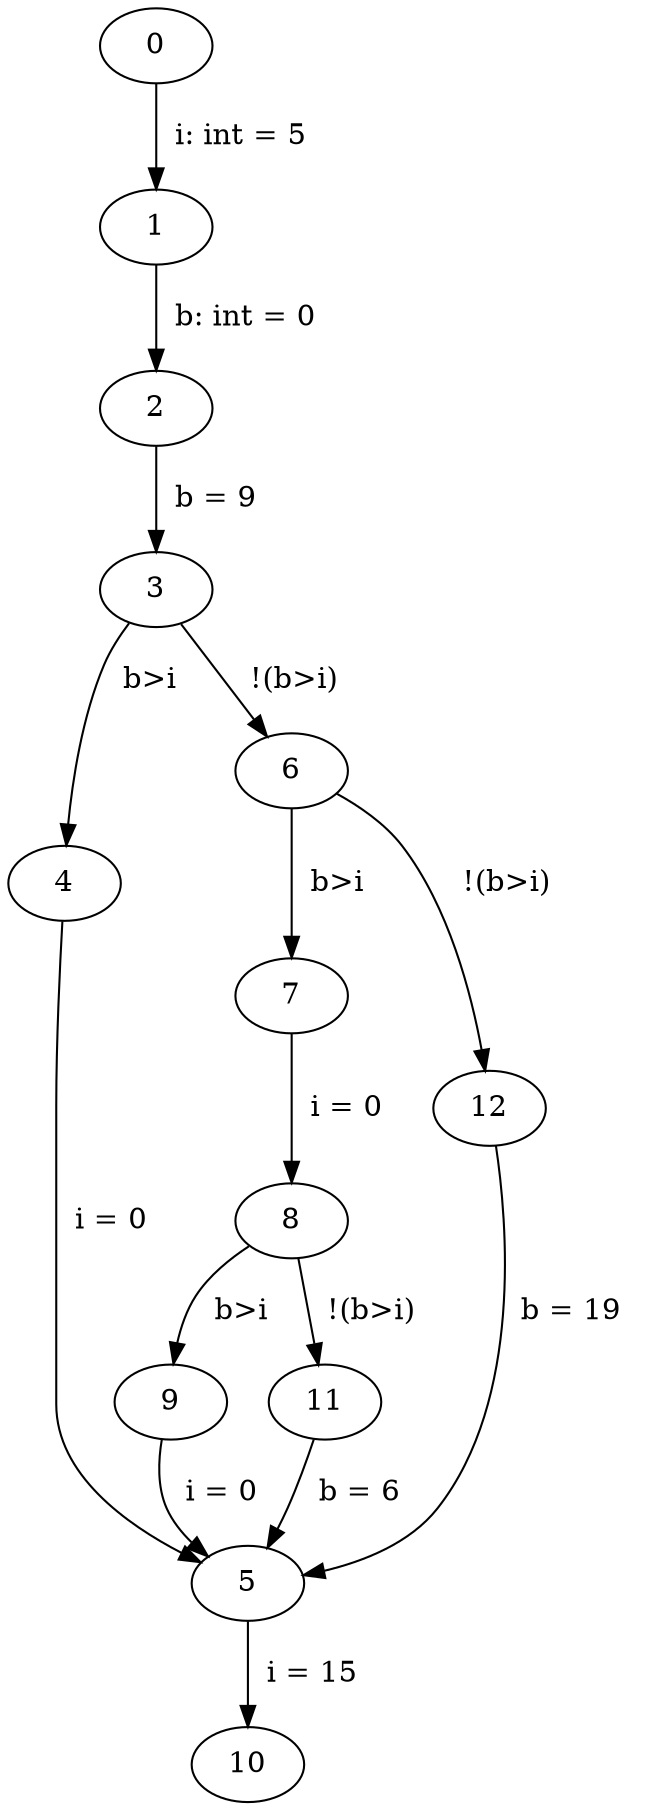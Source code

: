 digraph ProgramGraph{
"0" -> "1" [label="  i: int = 5   "] 
"1" -> "2" [label="  b: int = 0   "] 
"2" -> "3" [label="  b = 9   "] 
"3" -> "4" [label="  b>i   "] 
"3" -> "6" [label="  !(b>i)   "] 
"4" -> "5" [label="  i = 0   "] 
"5" -> "10" [label="  i = 15   "] 
"6" -> "7" [label="  b>i   "] 
"6" -> "12" [label="  !(b>i)   "] 
"7" -> "8" [label="  i = 0   "] 
"8" -> "9" [label="  b>i   "] 
"8" -> "11" [label="  !(b>i)   "] 
"9" -> "5" [label="  i = 0   "] 
"11" -> "5" [label="  b = 6   "] 
"12" -> "5" [label="  b = 19   "] 
}